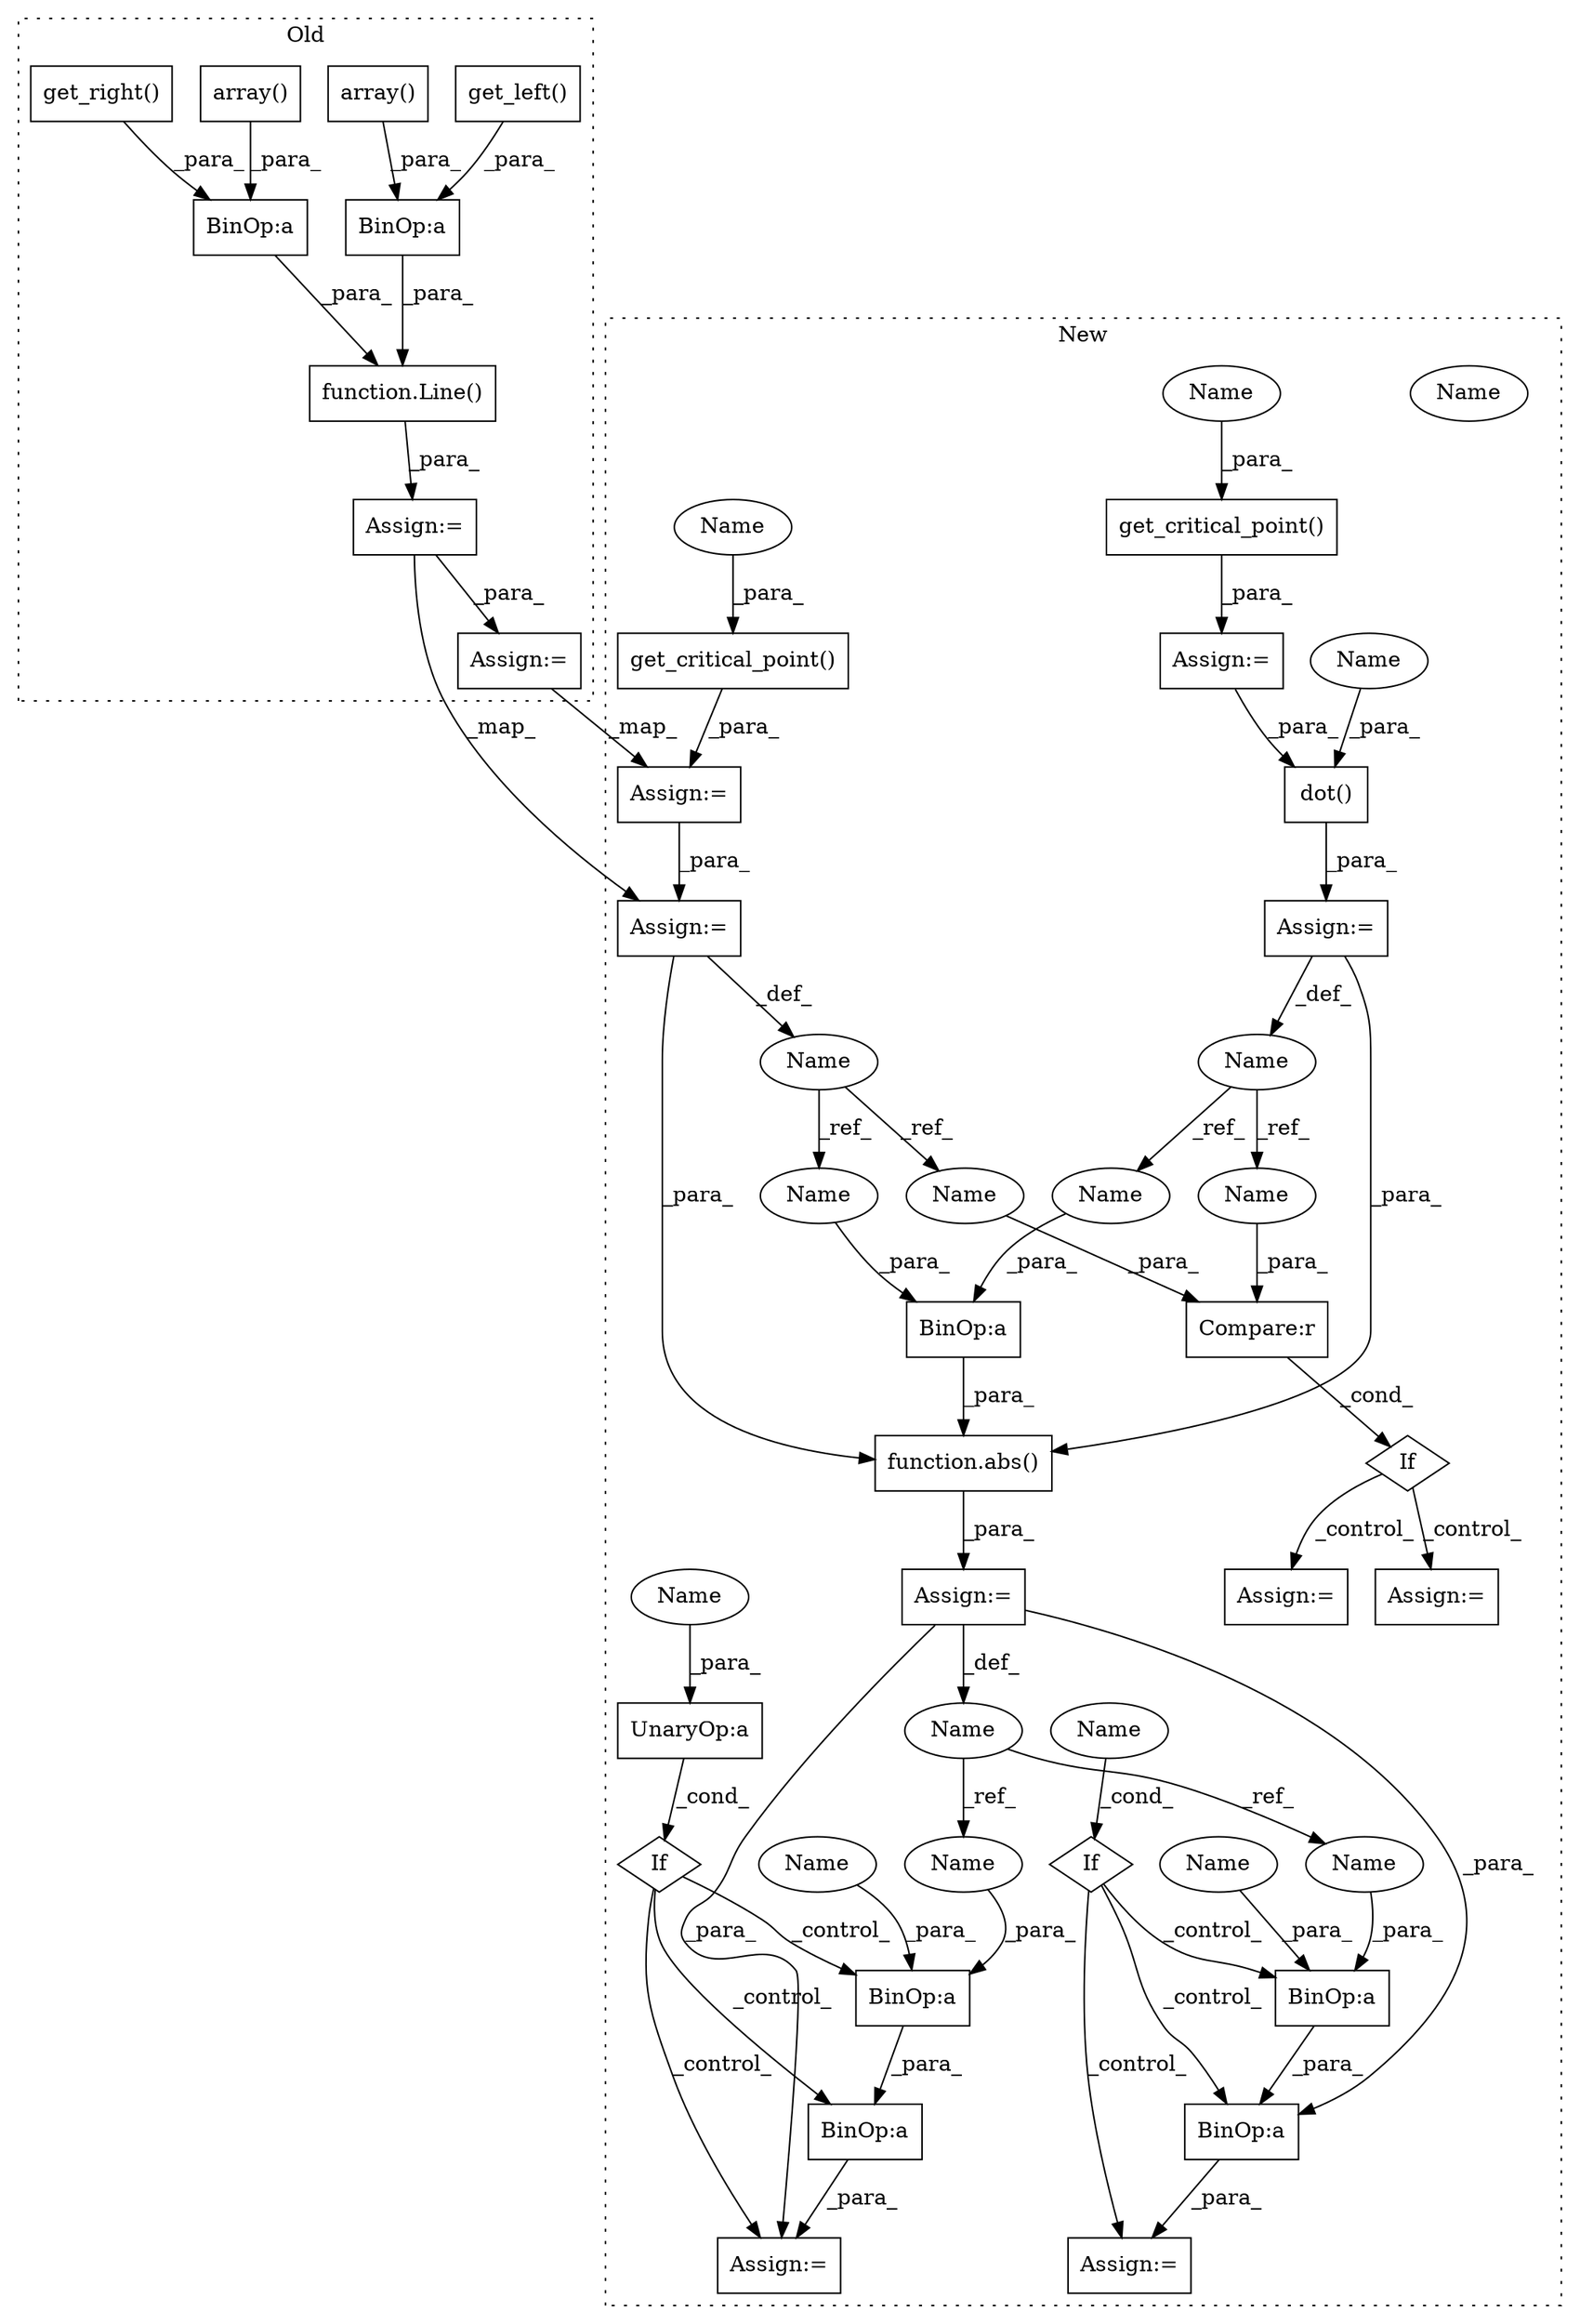 digraph G {
subgraph cluster0 {
1 [label="get_left()" a="75" s="2367" l="24" shape="box"];
4 [label="BinOp:a" a="82" s="2391" l="3" shape="box"];
11 [label="array()" a="75" s="2394,2431" l="9,1" shape="box"];
20 [label="function.Line()" a="75" s="2267,2432" l="22,15" shape="box"];
21 [label="BinOp:a" a="82" s="2313" l="3" shape="box"];
22 [label="array()" a="75" s="2316,2348" l="9,1" shape="box"];
23 [label="get_right()" a="75" s="2289" l="24" shape="box"];
33 [label="Assign:=" a="68" s="2465" l="3" shape="box"];
34 [label="Assign:=" a="68" s="2567" l="3" shape="box"];
label = "Old";
style="dotted";
}
subgraph cluster1 {
2 [label="If" a="96" s="4261" l="3" shape="diamond"];
3 [label="BinOp:a" a="82" s="4334" l="3" shape="box"];
5 [label="BinOp:a" a="82" s="4353" l="3" shape="box"];
6 [label="BinOp:a" a="82" s="3750" l="3" shape="box"];
7 [label="UnaryOp:a" a="61" s="4264" l="21" shape="box"];
8 [label="BinOp:a" a="82" s="4938" l="3" shape="box"];
9 [label="If" a="96" s="4850" l="3" shape="diamond"];
10 [label="BinOp:a" a="82" s="4919" l="3" shape="box"];
12 [label="get_critical_point()" a="75" s="3134,3182" l="32,1" shape="box"];
13 [label="If" a="96" s="3839" l="3" shape="diamond"];
14 [label="Compare:r" a="40" s="3842" l="36" shape="box"];
15 [label="Name" a="87" s="3713" l="14" shape="ellipse"];
16 [label="Name" a="87" s="4853" l="17" shape="ellipse"];
17 [label="get_critical_point()" a="75" s="3227,3276" l="33,1" shape="box"];
18 [label="Name" a="87" s="3579" l="17" shape="ellipse"];
19 [label="Name" a="87" s="3447" l="16" shape="ellipse"];
24 [label="Assign:=" a="68" s="3727" l="3" shape="box"];
25 [label="Assign:=" a="68" s="3913" l="3" shape="box"];
26 [label="Assign:=" a="68" s="3596" l="3" shape="box"];
27 [label="Assign:=" a="68" s="4317" l="3" shape="box"];
28 [label="Assign:=" a="68" s="4902" l="3" shape="box"];
29 [label="Assign:=" a="68" s="3973" l="3" shape="box"];
30 [label="Assign:=" a="68" s="3224" l="3" shape="box"];
31 [label="function.abs()" a="75" s="3730,3770" l="4,1" shape="box"];
32 [label="Assign:=" a="68" s="3463" l="3" shape="box"];
35 [label="Assign:=" a="68" s="3131" l="3" shape="box"];
36 [label="dot()" a="75" s="3599,3686" l="24,14" shape="box"];
37 [label="Name" a="87" s="4337" l="16" shape="ellipse"];
38 [label="Name" a="87" s="3166" l="16" shape="ellipse"];
39 [label="Name" a="87" s="4922" l="16" shape="ellipse"];
40 [label="Name" a="87" s="3670" l="16" shape="ellipse"];
41 [label="Name" a="87" s="3260" l="16" shape="ellipse"];
42 [label="Name" a="87" s="3842" l="16" shape="ellipse"];
43 [label="Name" a="87" s="3734" l="16" shape="ellipse"];
44 [label="Name" a="87" s="3861" l="17" shape="ellipse"];
45 [label="Name" a="87" s="3753" l="17" shape="ellipse"];
46 [label="Name" a="87" s="4853" l="17" shape="ellipse"];
47 [label="Name" a="87" s="4268" l="17" shape="ellipse"];
48 [label="Name" a="87" s="4356" l="14" shape="ellipse"];
49 [label="Name" a="87" s="4941" l="14" shape="ellipse"];
label = "New";
style="dotted";
}
1 -> 4 [label="_para_"];
2 -> 5 [label="_control_"];
2 -> 3 [label="_control_"];
2 -> 27 [label="_control_"];
3 -> 27 [label="_para_"];
4 -> 20 [label="_para_"];
5 -> 3 [label="_para_"];
6 -> 31 [label="_para_"];
7 -> 2 [label="_cond_"];
8 -> 10 [label="_para_"];
9 -> 10 [label="_control_"];
9 -> 28 [label="_control_"];
9 -> 8 [label="_control_"];
10 -> 28 [label="_para_"];
11 -> 4 [label="_para_"];
12 -> 35 [label="_para_"];
13 -> 29 [label="_control_"];
13 -> 25 [label="_control_"];
14 -> 13 [label="_cond_"];
15 -> 48 [label="_ref_"];
15 -> 49 [label="_ref_"];
17 -> 30 [label="_para_"];
18 -> 45 [label="_ref_"];
18 -> 44 [label="_ref_"];
19 -> 43 [label="_ref_"];
19 -> 42 [label="_ref_"];
20 -> 33 [label="_para_"];
21 -> 20 [label="_para_"];
22 -> 21 [label="_para_"];
23 -> 21 [label="_para_"];
24 -> 27 [label="_para_"];
24 -> 10 [label="_para_"];
24 -> 15 [label="_def_"];
26 -> 31 [label="_para_"];
26 -> 18 [label="_def_"];
30 -> 36 [label="_para_"];
31 -> 24 [label="_para_"];
32 -> 31 [label="_para_"];
32 -> 19 [label="_def_"];
33 -> 32 [label="_map_"];
33 -> 34 [label="_para_"];
34 -> 35 [label="_map_"];
35 -> 32 [label="_para_"];
36 -> 26 [label="_para_"];
37 -> 5 [label="_para_"];
38 -> 12 [label="_para_"];
39 -> 8 [label="_para_"];
40 -> 36 [label="_para_"];
41 -> 17 [label="_para_"];
42 -> 14 [label="_para_"];
43 -> 6 [label="_para_"];
44 -> 14 [label="_para_"];
45 -> 6 [label="_para_"];
46 -> 9 [label="_cond_"];
47 -> 7 [label="_para_"];
48 -> 5 [label="_para_"];
49 -> 8 [label="_para_"];
}